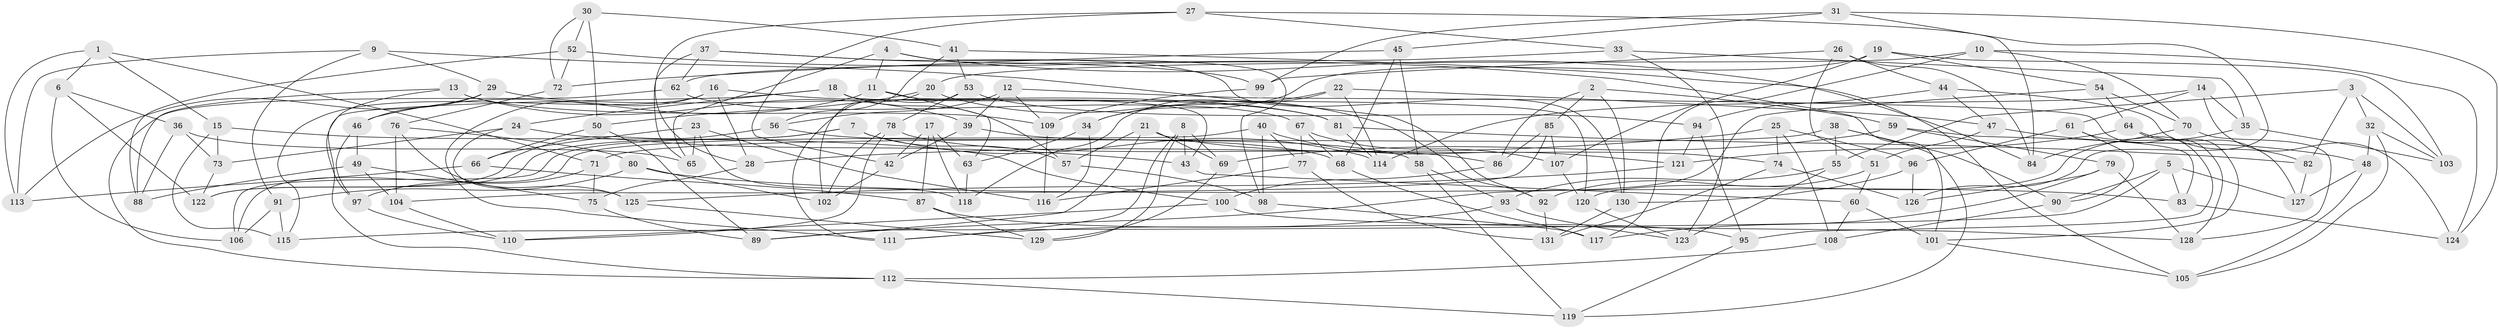// coarse degree distribution, {6: 0.4470588235294118, 5: 0.09411764705882353, 4: 0.4588235294117647}
// Generated by graph-tools (version 1.1) at 2025/24/03/03/25 07:24:23]
// undirected, 131 vertices, 262 edges
graph export_dot {
graph [start="1"]
  node [color=gray90,style=filled];
  1;
  2;
  3;
  4;
  5;
  6;
  7;
  8;
  9;
  10;
  11;
  12;
  13;
  14;
  15;
  16;
  17;
  18;
  19;
  20;
  21;
  22;
  23;
  24;
  25;
  26;
  27;
  28;
  29;
  30;
  31;
  32;
  33;
  34;
  35;
  36;
  37;
  38;
  39;
  40;
  41;
  42;
  43;
  44;
  45;
  46;
  47;
  48;
  49;
  50;
  51;
  52;
  53;
  54;
  55;
  56;
  57;
  58;
  59;
  60;
  61;
  62;
  63;
  64;
  65;
  66;
  67;
  68;
  69;
  70;
  71;
  72;
  73;
  74;
  75;
  76;
  77;
  78;
  79;
  80;
  81;
  82;
  83;
  84;
  85;
  86;
  87;
  88;
  89;
  90;
  91;
  92;
  93;
  94;
  95;
  96;
  97;
  98;
  99;
  100;
  101;
  102;
  103;
  104;
  105;
  106;
  107;
  108;
  109;
  110;
  111;
  112;
  113;
  114;
  115;
  116;
  117;
  118;
  119;
  120;
  121;
  122;
  123;
  124;
  125;
  126;
  127;
  128;
  129;
  130;
  131;
  1 -- 6;
  1 -- 113;
  1 -- 15;
  1 -- 71;
  2 -- 85;
  2 -- 86;
  2 -- 59;
  2 -- 130;
  3 -- 32;
  3 -- 103;
  3 -- 55;
  3 -- 82;
  4 -- 98;
  4 -- 11;
  4 -- 84;
  4 -- 65;
  5 -- 90;
  5 -- 83;
  5 -- 127;
  5 -- 115;
  6 -- 106;
  6 -- 36;
  6 -- 122;
  7 -- 106;
  7 -- 122;
  7 -- 57;
  7 -- 114;
  8 -- 43;
  8 -- 111;
  8 -- 129;
  8 -- 69;
  9 -- 91;
  9 -- 29;
  9 -- 113;
  9 -- 92;
  10 -- 20;
  10 -- 70;
  10 -- 124;
  10 -- 117;
  11 -- 46;
  11 -- 43;
  11 -- 63;
  12 -- 39;
  12 -- 128;
  12 -- 109;
  12 -- 56;
  13 -- 39;
  13 -- 97;
  13 -- 109;
  13 -- 88;
  14 -- 124;
  14 -- 114;
  14 -- 61;
  14 -- 35;
  15 -- 73;
  15 -- 115;
  15 -- 100;
  16 -- 115;
  16 -- 81;
  16 -- 28;
  16 -- 111;
  17 -- 63;
  17 -- 118;
  17 -- 42;
  17 -- 87;
  18 -- 112;
  18 -- 120;
  18 -- 57;
  18 -- 24;
  19 -- 54;
  19 -- 103;
  19 -- 107;
  19 -- 34;
  20 -- 50;
  20 -- 92;
  20 -- 102;
  21 -- 69;
  21 -- 57;
  21 -- 74;
  21 -- 89;
  22 -- 114;
  22 -- 34;
  22 -- 47;
  22 -- 118;
  23 -- 116;
  23 -- 65;
  23 -- 66;
  23 -- 118;
  24 -- 73;
  24 -- 125;
  24 -- 43;
  25 -- 96;
  25 -- 28;
  25 -- 108;
  25 -- 74;
  26 -- 84;
  26 -- 99;
  26 -- 44;
  26 -- 51;
  27 -- 84;
  27 -- 28;
  27 -- 33;
  27 -- 42;
  28 -- 75;
  29 -- 46;
  29 -- 81;
  29 -- 113;
  30 -- 50;
  30 -- 52;
  30 -- 72;
  30 -- 41;
  31 -- 126;
  31 -- 45;
  31 -- 124;
  31 -- 99;
  32 -- 105;
  32 -- 103;
  32 -- 48;
  33 -- 62;
  33 -- 35;
  33 -- 123;
  34 -- 116;
  34 -- 63;
  35 -- 103;
  35 -- 120;
  36 -- 65;
  36 -- 88;
  36 -- 73;
  37 -- 62;
  37 -- 130;
  37 -- 99;
  37 -- 65;
  38 -- 55;
  38 -- 71;
  38 -- 119;
  38 -- 90;
  39 -- 42;
  39 -- 58;
  40 -- 106;
  40 -- 121;
  40 -- 98;
  40 -- 77;
  41 -- 56;
  41 -- 105;
  41 -- 53;
  42 -- 102;
  43 -- 60;
  44 -- 94;
  44 -- 82;
  44 -- 47;
  45 -- 58;
  45 -- 72;
  45 -- 68;
  46 -- 49;
  46 -- 97;
  47 -- 51;
  47 -- 48;
  48 -- 105;
  48 -- 127;
  49 -- 104;
  49 -- 88;
  49 -- 75;
  50 -- 89;
  50 -- 66;
  51 -- 92;
  51 -- 60;
  52 -- 72;
  52 -- 88;
  52 -- 101;
  53 -- 78;
  53 -- 111;
  53 -- 94;
  54 -- 64;
  54 -- 70;
  54 -- 89;
  55 -- 123;
  55 -- 93;
  56 -- 122;
  56 -- 68;
  57 -- 98;
  58 -- 119;
  58 -- 93;
  59 -- 69;
  59 -- 79;
  59 -- 83;
  60 -- 108;
  60 -- 101;
  61 -- 95;
  61 -- 96;
  61 -- 90;
  62 -- 112;
  62 -- 67;
  63 -- 118;
  64 -- 121;
  64 -- 127;
  64 -- 101;
  66 -- 113;
  66 -- 87;
  67 -- 68;
  67 -- 107;
  67 -- 77;
  68 -- 117;
  69 -- 129;
  70 -- 128;
  70 -- 84;
  71 -- 75;
  71 -- 97;
  72 -- 76;
  73 -- 122;
  74 -- 131;
  74 -- 126;
  75 -- 89;
  76 -- 125;
  76 -- 104;
  76 -- 80;
  77 -- 116;
  77 -- 131;
  78 -- 86;
  78 -- 110;
  78 -- 102;
  79 -- 117;
  79 -- 126;
  79 -- 128;
  80 -- 91;
  80 -- 102;
  80 -- 83;
  81 -- 114;
  81 -- 82;
  82 -- 127;
  83 -- 124;
  85 -- 107;
  85 -- 86;
  85 -- 104;
  86 -- 100;
  87 -- 129;
  87 -- 95;
  90 -- 108;
  91 -- 115;
  91 -- 106;
  92 -- 131;
  93 -- 123;
  93 -- 111;
  94 -- 121;
  94 -- 95;
  95 -- 119;
  96 -- 130;
  96 -- 126;
  97 -- 110;
  98 -- 117;
  99 -- 109;
  100 -- 110;
  100 -- 128;
  101 -- 105;
  104 -- 110;
  107 -- 120;
  108 -- 112;
  109 -- 116;
  112 -- 119;
  120 -- 123;
  121 -- 125;
  125 -- 129;
  130 -- 131;
}
